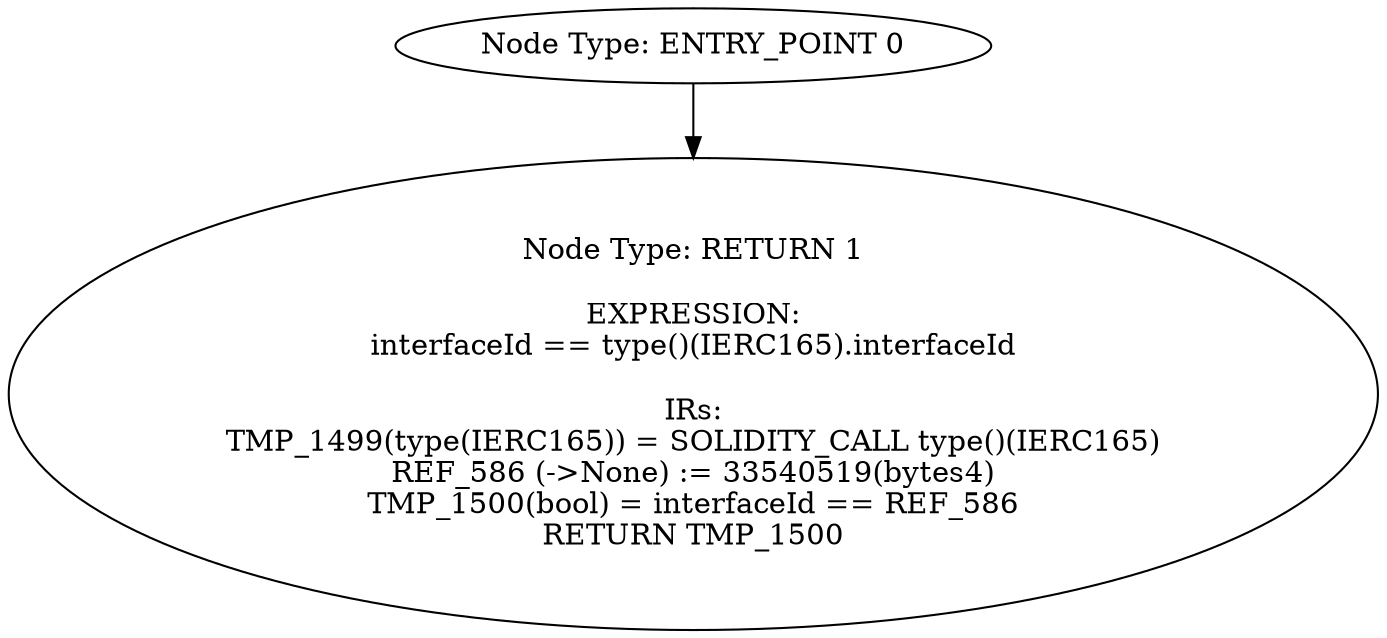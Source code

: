digraph{
0[label="Node Type: ENTRY_POINT 0
"];
0->1;
1[label="Node Type: RETURN 1

EXPRESSION:
interfaceId == type()(IERC165).interfaceId

IRs:
TMP_1499(type(IERC165)) = SOLIDITY_CALL type()(IERC165)
REF_586 (->None) := 33540519(bytes4)
TMP_1500(bool) = interfaceId == REF_586
RETURN TMP_1500"];
}
